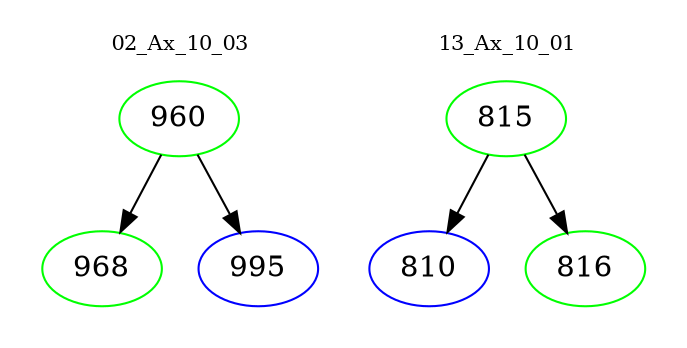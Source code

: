 digraph{
subgraph cluster_0 {
color = white
label = "02_Ax_10_03";
fontsize=10;
T0_960 [label="960", color="green"]
T0_960 -> T0_968 [color="black"]
T0_968 [label="968", color="green"]
T0_960 -> T0_995 [color="black"]
T0_995 [label="995", color="blue"]
}
subgraph cluster_1 {
color = white
label = "13_Ax_10_01";
fontsize=10;
T1_815 [label="815", color="green"]
T1_815 -> T1_810 [color="black"]
T1_810 [label="810", color="blue"]
T1_815 -> T1_816 [color="black"]
T1_816 [label="816", color="green"]
}
}
